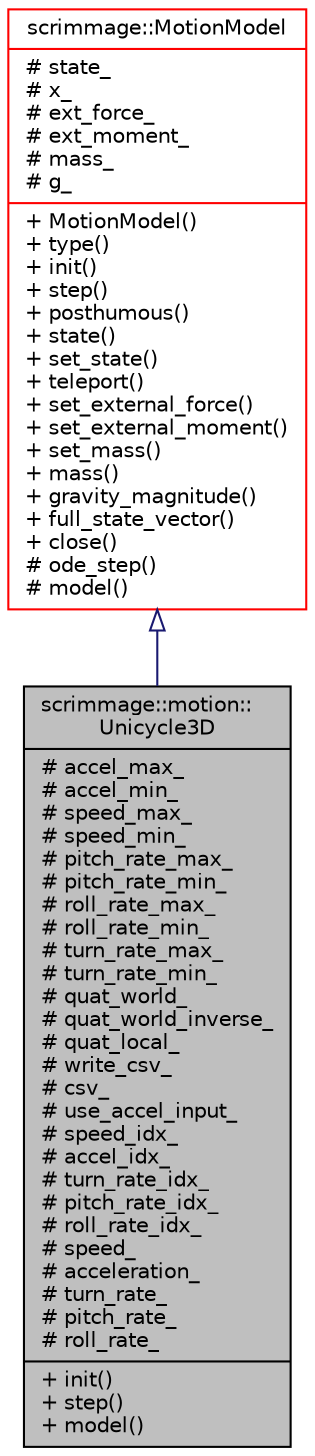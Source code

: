 digraph "scrimmage::motion::Unicycle3D"
{
 // LATEX_PDF_SIZE
  edge [fontname="Helvetica",fontsize="10",labelfontname="Helvetica",labelfontsize="10"];
  node [fontname="Helvetica",fontsize="10",shape=record];
  Node1 [label="{scrimmage::motion::\lUnicycle3D\n|# accel_max_\l# accel_min_\l# speed_max_\l# speed_min_\l# pitch_rate_max_\l# pitch_rate_min_\l# roll_rate_max_\l# roll_rate_min_\l# turn_rate_max_\l# turn_rate_min_\l# quat_world_\l# quat_world_inverse_\l# quat_local_\l# write_csv_\l# csv_\l# use_accel_input_\l# speed_idx_\l# accel_idx_\l# turn_rate_idx_\l# pitch_rate_idx_\l# roll_rate_idx_\l# speed_\l# acceleration_\l# turn_rate_\l# pitch_rate_\l# roll_rate_\l|+ init()\l+ step()\l+ model()\l}",height=0.2,width=0.4,color="black", fillcolor="grey75", style="filled", fontcolor="black",tooltip=" "];
  Node2 -> Node1 [dir="back",color="midnightblue",fontsize="10",style="solid",arrowtail="onormal",fontname="Helvetica"];
  Node2 [label="{scrimmage::MotionModel\n|# state_\l# x_\l# ext_force_\l# ext_moment_\l# mass_\l# g_\l|+ MotionModel()\l+ type()\l+ init()\l+ step()\l+ posthumous()\l+ state()\l+ set_state()\l+ teleport()\l+ set_external_force()\l+ set_external_moment()\l+ set_mass()\l+ mass()\l+ gravity_magnitude()\l+ full_state_vector()\l+ close()\l# ode_step()\l# model()\l}",height=0.2,width=0.4,color="red", fillcolor="white", style="filled",URL="$classscrimmage_1_1MotionModel.html",tooltip=" "];
}
